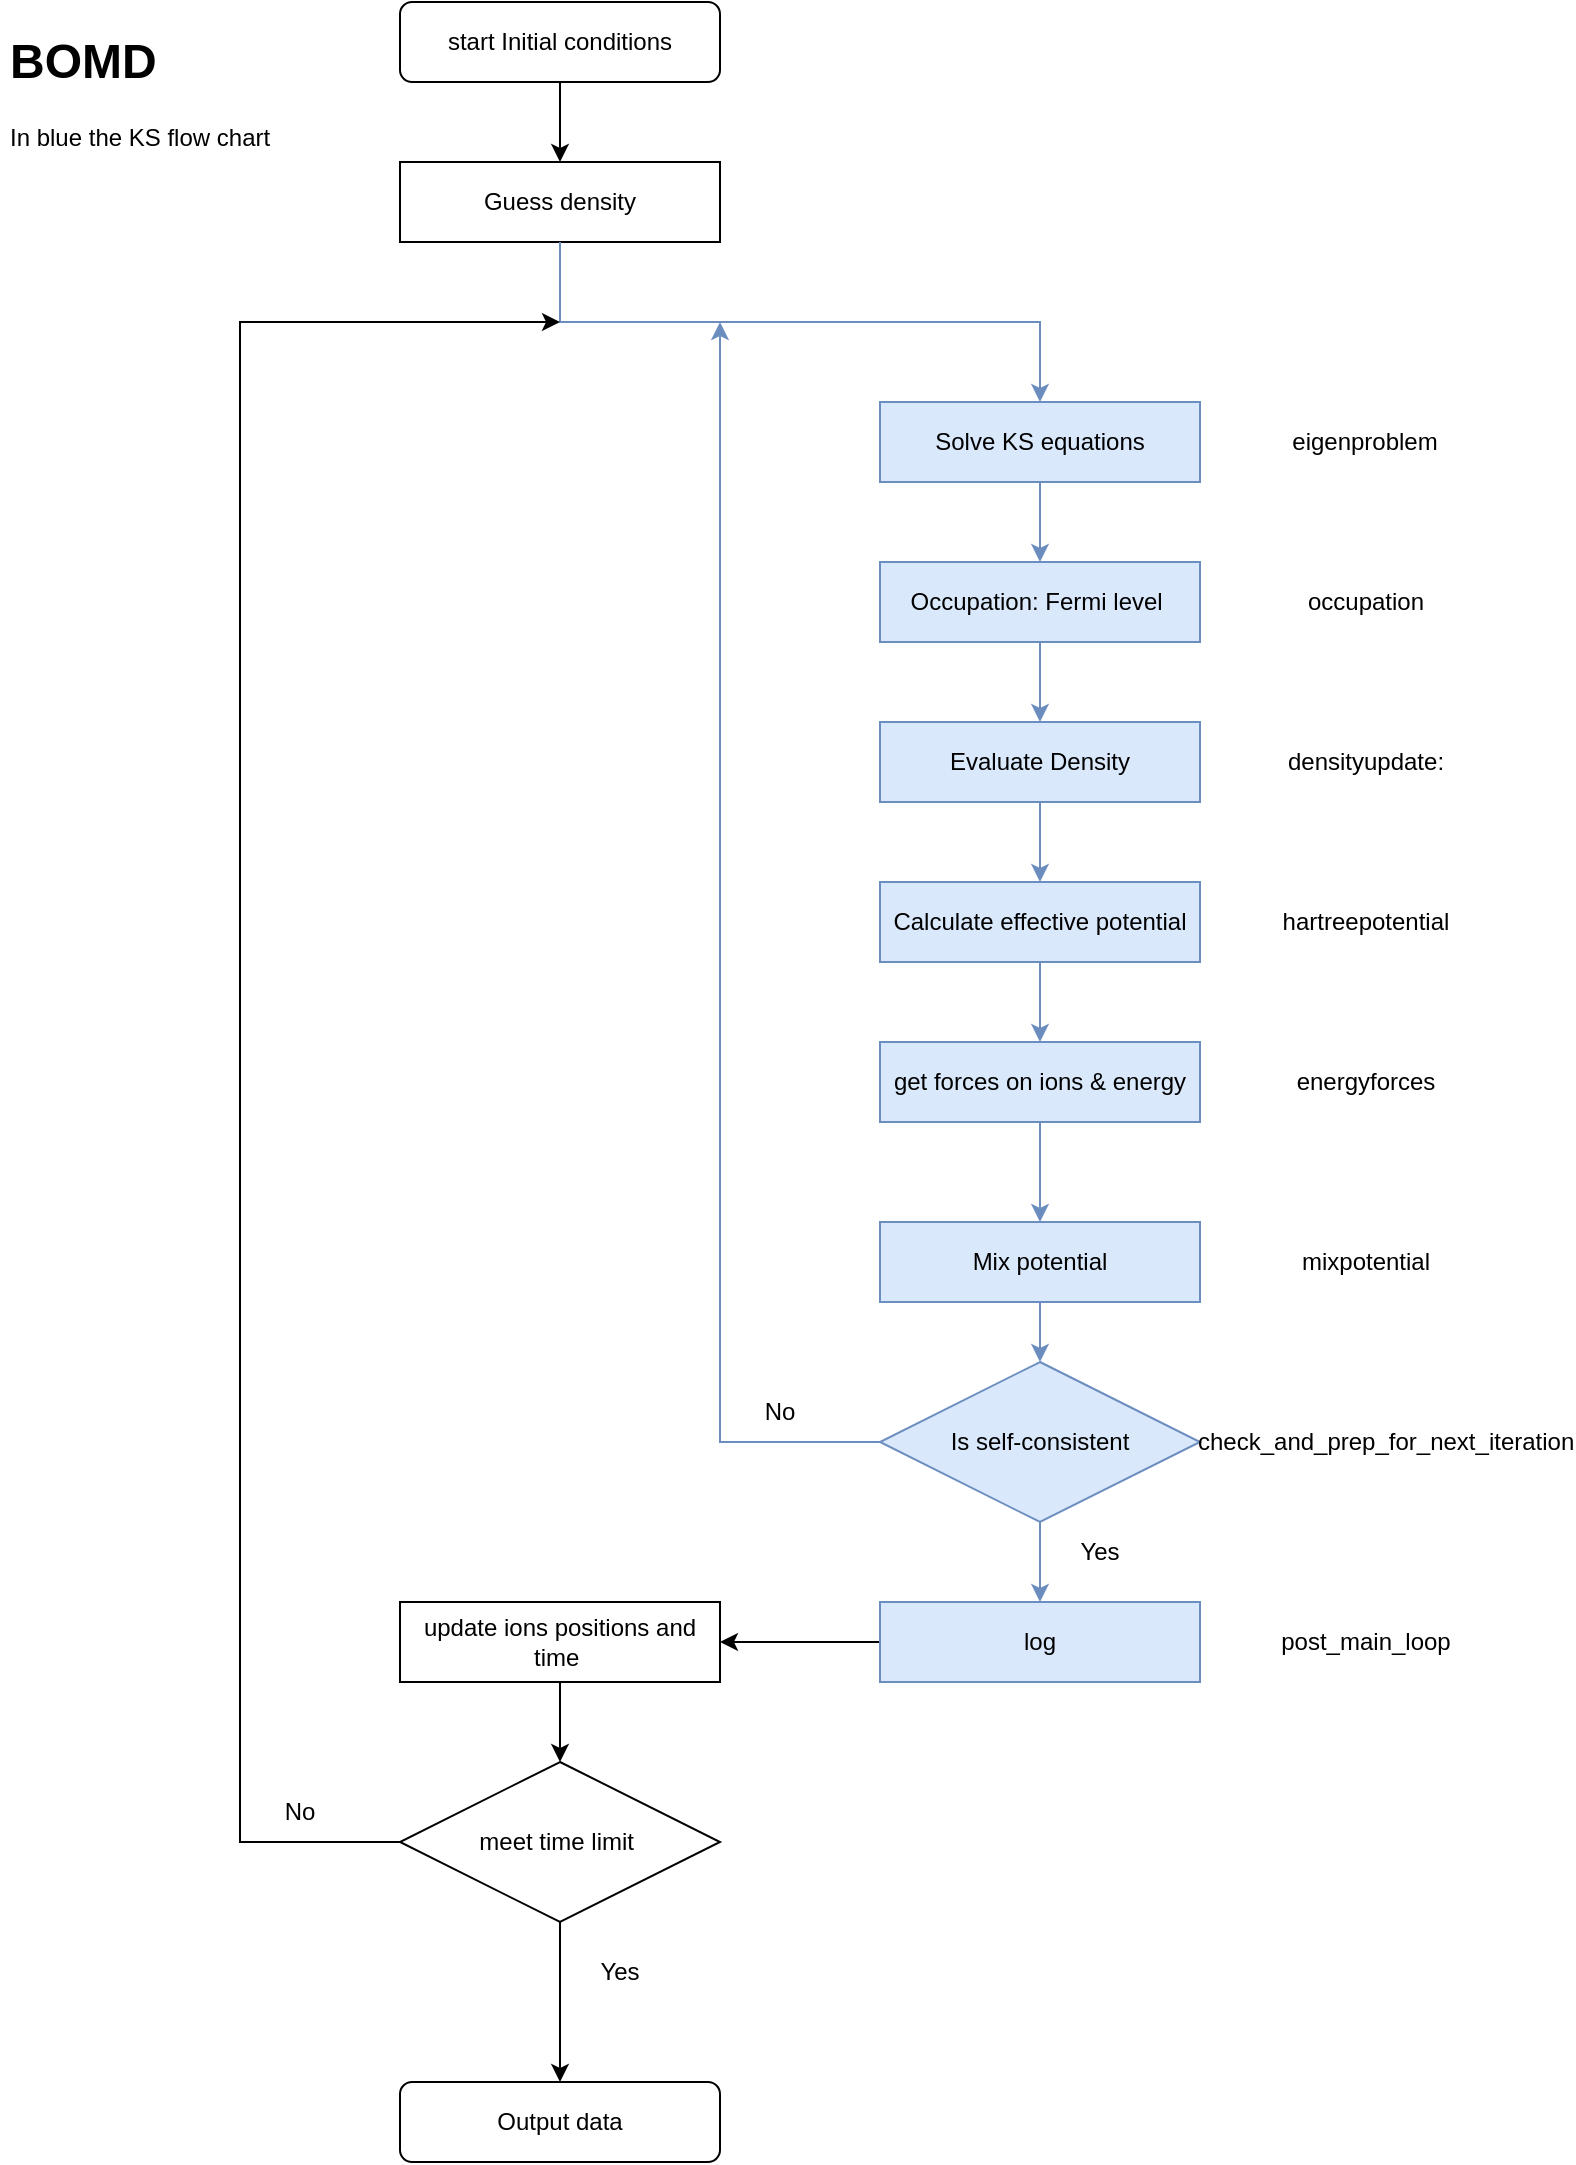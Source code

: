 <mxfile version="22.1.3" type="github">
  <diagram name="Page-1" id="-SIVK1E6oZ09lXkcMLKm">
    <mxGraphModel dx="2074" dy="1120" grid="1" gridSize="10" guides="1" tooltips="1" connect="1" arrows="1" fold="1" page="1" pageScale="1" pageWidth="827" pageHeight="1169" math="0" shadow="0">
      <root>
        <mxCell id="0" />
        <mxCell id="1" parent="0" />
        <mxCell id="Ue6L1OjSX2DR5XMfz1BU-1" value="start Initial conditions" style="rounded=1;whiteSpace=wrap;html=1;" parent="1" vertex="1">
          <mxGeometry x="240" width="160" height="40" as="geometry" />
        </mxCell>
        <mxCell id="Ue6L1OjSX2DR5XMfz1BU-2" value="" style="endArrow=classic;html=1;rounded=0;" parent="1" source="Ue6L1OjSX2DR5XMfz1BU-1" target="Ue6L1OjSX2DR5XMfz1BU-3" edge="1">
          <mxGeometry width="50" height="50" relative="1" as="geometry">
            <mxPoint x="390" y="580" as="sourcePoint" />
            <mxPoint x="320" y="120" as="targetPoint" />
          </mxGeometry>
        </mxCell>
        <mxCell id="Ue6L1OjSX2DR5XMfz1BU-3" value="Guess density" style="rounded=0;whiteSpace=wrap;html=1;" parent="1" vertex="1">
          <mxGeometry x="240" y="80" width="160" height="40" as="geometry" />
        </mxCell>
        <mxCell id="Ue6L1OjSX2DR5XMfz1BU-5" value="" style="endArrow=classic;html=1;rounded=0;exitX=0.5;exitY=1;exitDx=0;exitDy=0;fillColor=#dae8fc;strokeColor=#6c8ebf;" parent="1" source="Ue6L1OjSX2DR5XMfz1BU-3" target="Ue6L1OjSX2DR5XMfz1BU-8" edge="1">
          <mxGeometry width="50" height="50" relative="1" as="geometry">
            <mxPoint x="390" y="580" as="sourcePoint" />
            <mxPoint x="560" y="200" as="targetPoint" />
            <Array as="points">
              <mxPoint x="320" y="160" />
              <mxPoint x="560" y="160" />
            </Array>
          </mxGeometry>
        </mxCell>
        <mxCell id="Ue6L1OjSX2DR5XMfz1BU-8" value="Solve KS equations" style="rounded=0;whiteSpace=wrap;html=1;fillColor=#dae8fc;strokeColor=#6c8ebf;" parent="1" vertex="1">
          <mxGeometry x="480" y="200" width="160" height="40" as="geometry" />
        </mxCell>
        <mxCell id="Ue6L1OjSX2DR5XMfz1BU-9" value="" style="endArrow=classic;html=1;rounded=0;fillColor=#dae8fc;strokeColor=#6c8ebf;entryX=0.5;entryY=0;entryDx=0;entryDy=0;exitX=0.5;exitY=1;exitDx=0;exitDy=0;" parent="1" source="MHTzVRPPaBmtSpPERHRW-2" target="VQXfurW5IAsP7iQQ4xWf-174" edge="1">
          <mxGeometry width="50" height="50" relative="1" as="geometry">
            <mxPoint x="560" y="400" as="sourcePoint" />
            <mxPoint x="560" y="440" as="targetPoint" />
          </mxGeometry>
        </mxCell>
        <mxCell id="Ue6L1OjSX2DR5XMfz1BU-11" value="" style="endArrow=classic;html=1;rounded=0;fillColor=#dae8fc;strokeColor=#6c8ebf;exitX=0.5;exitY=1;exitDx=0;exitDy=0;" parent="1" source="VQXfurW5IAsP7iQQ4xWf-180" target="Ue6L1OjSX2DR5XMfz1BU-12" edge="1">
          <mxGeometry width="50" height="50" relative="1" as="geometry">
            <mxPoint x="560" y="580" as="sourcePoint" />
            <mxPoint x="440" y="530" as="targetPoint" />
          </mxGeometry>
        </mxCell>
        <mxCell id="VQXfurW5IAsP7iQQ4xWf-189" value="" style="edgeStyle=orthogonalEdgeStyle;rounded=0;orthogonalLoop=1;jettySize=auto;html=1;fillColor=#dae8fc;strokeColor=#6c8ebf;" parent="1" source="Ue6L1OjSX2DR5XMfz1BU-12" target="VQXfurW5IAsP7iQQ4xWf-188" edge="1">
          <mxGeometry relative="1" as="geometry" />
        </mxCell>
        <mxCell id="Ue6L1OjSX2DR5XMfz1BU-12" value="Is self-consistent" style="rhombus;whiteSpace=wrap;html=1;verticalAlign=middle;fillColor=#dae8fc;strokeColor=#6c8ebf;" parent="1" vertex="1">
          <mxGeometry x="480" y="680" width="160" height="80" as="geometry" />
        </mxCell>
        <mxCell id="Ue6L1OjSX2DR5XMfz1BU-13" value="" style="endArrow=classic;html=1;rounded=0;exitX=0;exitY=0.5;exitDx=0;exitDy=0;fillColor=#dae8fc;strokeColor=#6c8ebf;" parent="1" source="Ue6L1OjSX2DR5XMfz1BU-12" edge="1">
          <mxGeometry width="50" height="50" relative="1" as="geometry">
            <mxPoint x="390" y="580" as="sourcePoint" />
            <mxPoint x="400" y="160" as="targetPoint" />
            <Array as="points">
              <mxPoint x="400" y="720" />
            </Array>
          </mxGeometry>
        </mxCell>
        <mxCell id="Ue6L1OjSX2DR5XMfz1BU-17" style="edgeStyle=orthogonalEdgeStyle;rounded=0;orthogonalLoop=1;jettySize=auto;html=1;exitX=0.5;exitY=1;exitDx=0;exitDy=0;" parent="1" edge="1">
          <mxGeometry relative="1" as="geometry">
            <mxPoint x="560" y="800" as="sourcePoint" />
            <mxPoint x="560" y="800" as="targetPoint" />
          </mxGeometry>
        </mxCell>
        <mxCell id="Ue6L1OjSX2DR5XMfz1BU-22" value="" style="edgeStyle=orthogonalEdgeStyle;rounded=0;orthogonalLoop=1;jettySize=auto;html=1;" parent="1" source="Ue6L1OjSX2DR5XMfz1BU-19" target="Ue6L1OjSX2DR5XMfz1BU-21" edge="1">
          <mxGeometry relative="1" as="geometry" />
        </mxCell>
        <mxCell id="Ue6L1OjSX2DR5XMfz1BU-19" value="update ions positions and time&amp;nbsp;" style="rounded=0;whiteSpace=wrap;html=1;" parent="1" vertex="1">
          <mxGeometry x="240" y="800" width="160" height="40" as="geometry" />
        </mxCell>
        <mxCell id="Ue6L1OjSX2DR5XMfz1BU-21" value="meet time limit&amp;nbsp;" style="rhombus;whiteSpace=wrap;html=1;rounded=0;" parent="1" vertex="1">
          <mxGeometry x="240" y="880" width="160" height="80" as="geometry" />
        </mxCell>
        <mxCell id="Ue6L1OjSX2DR5XMfz1BU-24" value="" style="endArrow=classic;html=1;rounded=0;" parent="1" edge="1">
          <mxGeometry width="50" height="50" relative="1" as="geometry">
            <mxPoint x="240" y="920" as="sourcePoint" />
            <mxPoint x="320" y="160" as="targetPoint" />
            <Array as="points">
              <mxPoint x="160" y="920" />
              <mxPoint x="160" y="160" />
            </Array>
          </mxGeometry>
        </mxCell>
        <mxCell id="Ue6L1OjSX2DR5XMfz1BU-25" value="Output data" style="rounded=1;whiteSpace=wrap;html=1;" parent="1" vertex="1">
          <mxGeometry x="240" y="1040" width="160" height="40" as="geometry" />
        </mxCell>
        <mxCell id="Ue6L1OjSX2DR5XMfz1BU-26" value="" style="endArrow=classic;html=1;rounded=0;" parent="1" target="Ue6L1OjSX2DR5XMfz1BU-25" edge="1">
          <mxGeometry width="50" height="50" relative="1" as="geometry">
            <mxPoint x="320" y="960" as="sourcePoint" />
            <mxPoint x="370" y="910" as="targetPoint" />
          </mxGeometry>
        </mxCell>
        <mxCell id="Ue6L1OjSX2DR5XMfz1BU-27" value="Yes" style="text;html=1;strokeColor=none;fillColor=none;align=center;verticalAlign=middle;whiteSpace=wrap;rounded=0;" parent="1" vertex="1">
          <mxGeometry x="560" y="760" width="60" height="30" as="geometry" />
        </mxCell>
        <mxCell id="Ue6L1OjSX2DR5XMfz1BU-28" value="Yes" style="text;html=1;strokeColor=none;fillColor=none;align=center;verticalAlign=middle;whiteSpace=wrap;rounded=0;" parent="1" vertex="1">
          <mxGeometry x="320" y="970" width="60" height="30" as="geometry" />
        </mxCell>
        <mxCell id="Ue6L1OjSX2DR5XMfz1BU-29" value="No" style="text;html=1;strokeColor=none;fillColor=none;align=center;verticalAlign=middle;whiteSpace=wrap;rounded=0;" parent="1" vertex="1">
          <mxGeometry x="160" y="890" width="60" height="30" as="geometry" />
        </mxCell>
        <mxCell id="Ue6L1OjSX2DR5XMfz1BU-30" value="No" style="text;html=1;strokeColor=none;fillColor=none;align=center;verticalAlign=middle;whiteSpace=wrap;rounded=0;" parent="1" vertex="1">
          <mxGeometry x="400" y="690" width="60" height="30" as="geometry" />
        </mxCell>
        <mxCell id="Ue6L1OjSX2DR5XMfz1BU-31" value="&lt;h1&gt;BOMD&lt;/h1&gt;&lt;div&gt;In blue the KS flow chart&lt;/div&gt;" style="text;html=1;strokeColor=none;fillColor=none;spacing=5;spacingTop=-20;whiteSpace=wrap;overflow=hidden;rounded=0;" parent="1" vertex="1">
          <mxGeometry x="40" y="10" width="200" height="80" as="geometry" />
        </mxCell>
        <mxCell id="MHTzVRPPaBmtSpPERHRW-2" value="Occupation: Fermi level&amp;nbsp;" style="rounded=0;whiteSpace=wrap;html=1;fillColor=#dae8fc;strokeColor=#6c8ebf;" parent="1" vertex="1">
          <mxGeometry x="480" y="280" width="160" height="40" as="geometry" />
        </mxCell>
        <mxCell id="MHTzVRPPaBmtSpPERHRW-5" value="" style="endArrow=classic;html=1;rounded=0;exitX=0.5;exitY=1;exitDx=0;exitDy=0;fillColor=#dae8fc;strokeColor=#6c8ebf;" parent="1" source="Ue6L1OjSX2DR5XMfz1BU-8" target="MHTzVRPPaBmtSpPERHRW-2" edge="1">
          <mxGeometry width="50" height="50" relative="1" as="geometry">
            <mxPoint x="570" y="190" as="sourcePoint" />
            <mxPoint x="560" y="260" as="targetPoint" />
          </mxGeometry>
        </mxCell>
        <mxCell id="MHTzVRPPaBmtSpPERHRW-9" value="densityupdate:" style="text;html=1;strokeColor=none;fillColor=none;align=center;verticalAlign=middle;whiteSpace=wrap;rounded=0;" parent="1" vertex="1">
          <mxGeometry x="677.5" y="360" width="90" height="40" as="geometry" />
        </mxCell>
        <mxCell id="MHTzVRPPaBmtSpPERHRW-10" value="hartreepotential" style="text;whiteSpace=wrap;verticalAlign=middle;align=center;" parent="1" vertex="1">
          <mxGeometry x="677.5" y="440" width="90" height="40" as="geometry" />
        </mxCell>
        <mxCell id="MHTzVRPPaBmtSpPERHRW-11" value="occupation" style="text;whiteSpace=wrap;html=1;verticalAlign=middle;align=center;" parent="1" vertex="1">
          <mxGeometry x="677.5" y="280" width="90" height="40" as="geometry" />
        </mxCell>
        <mxCell id="MHTzVRPPaBmtSpPERHRW-18" value="eigenproblem" style="text;html=1;strokeColor=none;fillColor=none;align=center;verticalAlign=middle;whiteSpace=wrap;rounded=0;" parent="1" vertex="1">
          <mxGeometry x="670" y="200" width="105" height="40" as="geometry" />
        </mxCell>
        <mxCell id="MHTzVRPPaBmtSpPERHRW-19" value="check_and_prep_for_next_iteration" style="text;whiteSpace=wrap;verticalAlign=middle;" parent="1" vertex="1">
          <mxGeometry x="637" y="700" width="190" height="40" as="geometry" />
        </mxCell>
        <mxCell id="VQXfurW5IAsP7iQQ4xWf-172" style="edgeStyle=orthogonalEdgeStyle;rounded=0;orthogonalLoop=1;jettySize=auto;html=1;exitX=0.5;exitY=1;exitDx=0;exitDy=0;entryX=0.5;entryY=0;entryDx=0;entryDy=0;fillColor=#dae8fc;strokeColor=#6c8ebf;" parent="1" source="VQXfurW5IAsP7iQQ4xWf-170" target="VQXfurW5IAsP7iQQ4xWf-177" edge="1">
          <mxGeometry relative="1" as="geometry">
            <mxPoint x="560" y="540" as="targetPoint" />
          </mxGeometry>
        </mxCell>
        <mxCell id="VQXfurW5IAsP7iQQ4xWf-170" value="Calculate effective potential" style="rounded=0;whiteSpace=wrap;html=1;fillColor=#dae8fc;strokeColor=#6c8ebf;" parent="1" vertex="1">
          <mxGeometry x="480" y="440" width="160" height="40" as="geometry" />
        </mxCell>
        <mxCell id="VQXfurW5IAsP7iQQ4xWf-173" value="energyforces" style="text;whiteSpace=wrap;html=1;verticalAlign=middle;align=center;" parent="1" vertex="1">
          <mxGeometry x="677.5" y="520" width="90" height="40" as="geometry" />
        </mxCell>
        <mxCell id="VQXfurW5IAsP7iQQ4xWf-193" value="" style="edgeStyle=orthogonalEdgeStyle;rounded=0;orthogonalLoop=1;jettySize=auto;html=1;fillColor=#dae8fc;strokeColor=#6c8ebf;" parent="1" source="VQXfurW5IAsP7iQQ4xWf-174" target="VQXfurW5IAsP7iQQ4xWf-170" edge="1">
          <mxGeometry relative="1" as="geometry" />
        </mxCell>
        <mxCell id="VQXfurW5IAsP7iQQ4xWf-174" value="Evaluate Density" style="rounded=0;whiteSpace=wrap;html=1;fillColor=#dae8fc;strokeColor=#6c8ebf;" parent="1" vertex="1">
          <mxGeometry x="480" y="360" width="160" height="40" as="geometry" />
        </mxCell>
        <mxCell id="VQXfurW5IAsP7iQQ4xWf-177" value="get forces on ions &amp;amp; energy" style="rounded=0;whiteSpace=wrap;html=1;fillColor=#dae8fc;strokeColor=#6c8ebf;" parent="1" vertex="1">
          <mxGeometry x="480" y="520" width="160" height="40" as="geometry" />
        </mxCell>
        <mxCell id="VQXfurW5IAsP7iQQ4xWf-181" value="" style="endArrow=classic;html=1;rounded=0;fillColor=#dae8fc;strokeColor=#6c8ebf;exitX=0.5;exitY=1;exitDx=0;exitDy=0;" parent="1" source="VQXfurW5IAsP7iQQ4xWf-177" target="VQXfurW5IAsP7iQQ4xWf-180" edge="1">
          <mxGeometry width="50" height="50" relative="1" as="geometry">
            <mxPoint x="560" y="580" as="sourcePoint" />
            <mxPoint x="560" y="680" as="targetPoint" />
          </mxGeometry>
        </mxCell>
        <mxCell id="VQXfurW5IAsP7iQQ4xWf-180" value="Mix potential" style="rounded=0;whiteSpace=wrap;html=1;fillColor=#dae8fc;strokeColor=#6c8ebf;" parent="1" vertex="1">
          <mxGeometry x="480" y="610" width="160" height="40" as="geometry" />
        </mxCell>
        <mxCell id="VQXfurW5IAsP7iQQ4xWf-187" value="mixpotential" style="text;whiteSpace=wrap;html=1;verticalAlign=middle;align=center;" parent="1" vertex="1">
          <mxGeometry x="677.5" y="610" width="90" height="40" as="geometry" />
        </mxCell>
        <mxCell id="VQXfurW5IAsP7iQQ4xWf-190" value="" style="edgeStyle=orthogonalEdgeStyle;rounded=0;orthogonalLoop=1;jettySize=auto;html=1;" parent="1" source="VQXfurW5IAsP7iQQ4xWf-188" target="Ue6L1OjSX2DR5XMfz1BU-19" edge="1">
          <mxGeometry relative="1" as="geometry" />
        </mxCell>
        <mxCell id="VQXfurW5IAsP7iQQ4xWf-188" value="log" style="whiteSpace=wrap;html=1;fillColor=#dae8fc;strokeColor=#6c8ebf;" parent="1" vertex="1">
          <mxGeometry x="480" y="800" width="160" height="40" as="geometry" />
        </mxCell>
        <mxCell id="VQXfurW5IAsP7iQQ4xWf-192" value="post_main_loop" style="text;whiteSpace=wrap;html=1;verticalAlign=middle;align=center;" parent="1" vertex="1">
          <mxGeometry x="677.5" y="800" width="90" height="40" as="geometry" />
        </mxCell>
      </root>
    </mxGraphModel>
  </diagram>
</mxfile>
